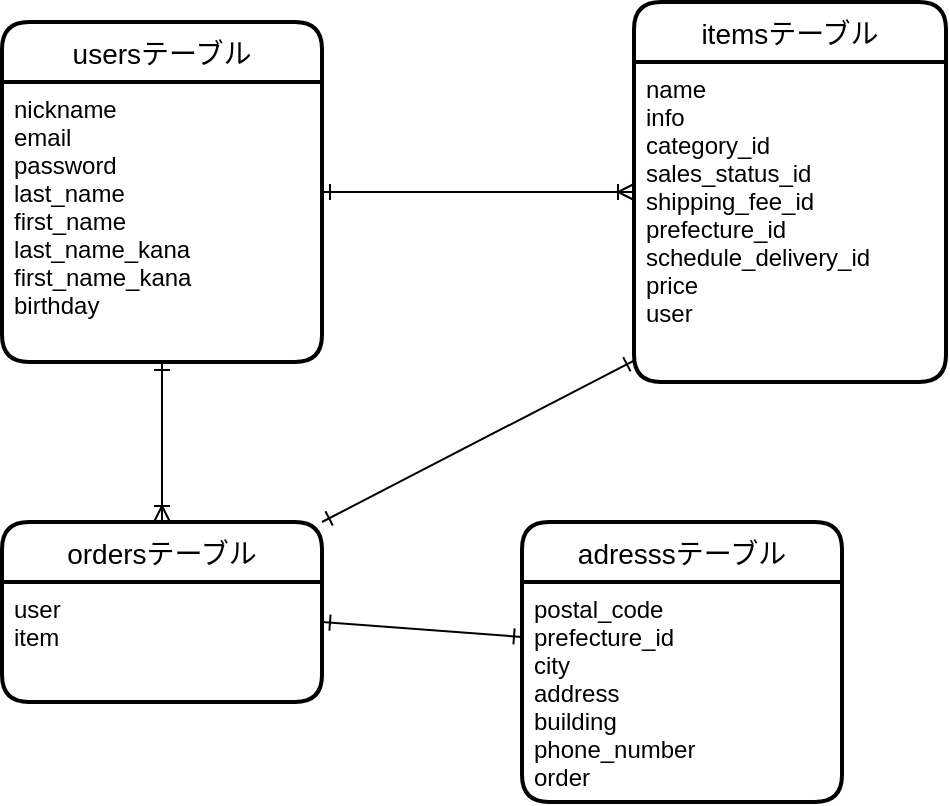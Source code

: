 <mxfile>
    <diagram id="x0_oY1sJxdHtnE6T22t0" name="ページ1">
        <mxGraphModel dx="1180" dy="542" grid="1" gridSize="10" guides="1" tooltips="1" connect="1" arrows="1" fold="1" page="1" pageScale="1" pageWidth="827" pageHeight="1169" math="0" shadow="0">
            <root>
                <mxCell id="0"/>
                <mxCell id="1" parent="0"/>
                <mxCell id="62" style="rounded=0;orthogonalLoop=1;jettySize=auto;html=1;entryX=0;entryY=0.5;entryDx=0;entryDy=0;startArrow=ERone;startFill=0;endArrow=ERoneToMany;endFill=0;" edge="1" parent="1" source="53" target="55">
                    <mxGeometry relative="1" as="geometry"/>
                </mxCell>
                <mxCell id="53" value="usersテーブル" style="swimlane;childLayout=stackLayout;horizontal=1;startSize=30;horizontalStack=0;rounded=1;fontSize=14;fontStyle=0;strokeWidth=2;resizeParent=0;resizeLast=1;shadow=0;dashed=0;align=center;" vertex="1" parent="1">
                    <mxGeometry x="20" y="20" width="160" height="170" as="geometry"/>
                </mxCell>
                <mxCell id="54" value="nickname&#10;email&#10;password&#10;last_name&#10;first_name&#10;last_name_kana&#10;first_name_kana&#10;birthday" style="align=left;strokeColor=none;fillColor=none;spacingLeft=4;fontSize=12;verticalAlign=top;resizable=0;rotatable=0;part=1;" vertex="1" parent="53">
                    <mxGeometry y="30" width="160" height="140" as="geometry"/>
                </mxCell>
                <mxCell id="55" value="itemsテーブル" style="swimlane;childLayout=stackLayout;horizontal=1;startSize=30;horizontalStack=0;rounded=1;fontSize=14;fontStyle=0;strokeWidth=2;resizeParent=0;resizeLast=1;shadow=0;dashed=0;align=center;" vertex="1" parent="1">
                    <mxGeometry x="336" y="10" width="156" height="190" as="geometry"/>
                </mxCell>
                <mxCell id="56" value="name&#10;info&#10;category_id&#10;sales_status_id&#10;shipping_fee_id&#10;prefecture_id&#10;schedule_delivery_id&#10;price&#10;user" style="align=left;strokeColor=none;fillColor=none;spacingLeft=4;fontSize=12;verticalAlign=top;resizable=0;rotatable=0;part=1;" vertex="1" parent="55">
                    <mxGeometry y="30" width="156" height="160" as="geometry"/>
                </mxCell>
                <mxCell id="65" style="edgeStyle=none;rounded=0;orthogonalLoop=1;jettySize=auto;html=1;exitX=1;exitY=0;exitDx=0;exitDy=0;entryX=0;entryY=0.933;entryDx=0;entryDy=0;entryPerimeter=0;startArrow=ERone;startFill=0;endArrow=ERone;endFill=0;" edge="1" parent="1" source="57" target="56">
                    <mxGeometry relative="1" as="geometry"/>
                </mxCell>
                <mxCell id="57" value="ordersテーブル" style="swimlane;childLayout=stackLayout;horizontal=1;startSize=30;horizontalStack=0;rounded=1;fontSize=14;fontStyle=0;strokeWidth=2;resizeParent=0;resizeLast=1;shadow=0;dashed=0;align=center;" vertex="1" parent="1">
                    <mxGeometry x="20" y="270" width="160" height="90" as="geometry"/>
                </mxCell>
                <mxCell id="58" value="user&#10;item" style="align=left;strokeColor=none;fillColor=none;spacingLeft=4;fontSize=12;verticalAlign=top;resizable=0;rotatable=0;part=1;" vertex="1" parent="57">
                    <mxGeometry y="30" width="160" height="60" as="geometry"/>
                </mxCell>
                <mxCell id="60" value="adresssテーブル" style="swimlane;childLayout=stackLayout;horizontal=1;startSize=30;horizontalStack=0;rounded=1;fontSize=14;fontStyle=0;strokeWidth=2;resizeParent=0;resizeLast=1;shadow=0;dashed=0;align=center;" vertex="1" parent="1">
                    <mxGeometry x="280" y="270" width="160" height="140" as="geometry"/>
                </mxCell>
                <mxCell id="61" value="postal_code&#10;prefecture_id&#10;city&#10;address&#10;building&#10;phone_number&#10;order" style="align=left;strokeColor=none;fillColor=none;spacingLeft=4;fontSize=12;verticalAlign=top;resizable=0;rotatable=0;part=1;" vertex="1" parent="60">
                    <mxGeometry y="30" width="160" height="110" as="geometry"/>
                </mxCell>
                <mxCell id="63" style="edgeStyle=none;rounded=0;orthogonalLoop=1;jettySize=auto;html=1;entryX=0.5;entryY=0;entryDx=0;entryDy=0;startArrow=ERone;startFill=0;endArrow=ERoneToMany;endFill=0;" edge="1" parent="1" source="54" target="57">
                    <mxGeometry relative="1" as="geometry"/>
                </mxCell>
                <mxCell id="64" style="rounded=0;orthogonalLoop=1;jettySize=auto;html=1;entryX=0;entryY=0.25;entryDx=0;entryDy=0;startArrow=ERone;startFill=0;endArrow=ERone;endFill=0;" edge="1" parent="1" target="61">
                    <mxGeometry relative="1" as="geometry">
                        <mxPoint x="180" y="320" as="sourcePoint"/>
                    </mxGeometry>
                </mxCell>
            </root>
        </mxGraphModel>
    </diagram>
</mxfile>